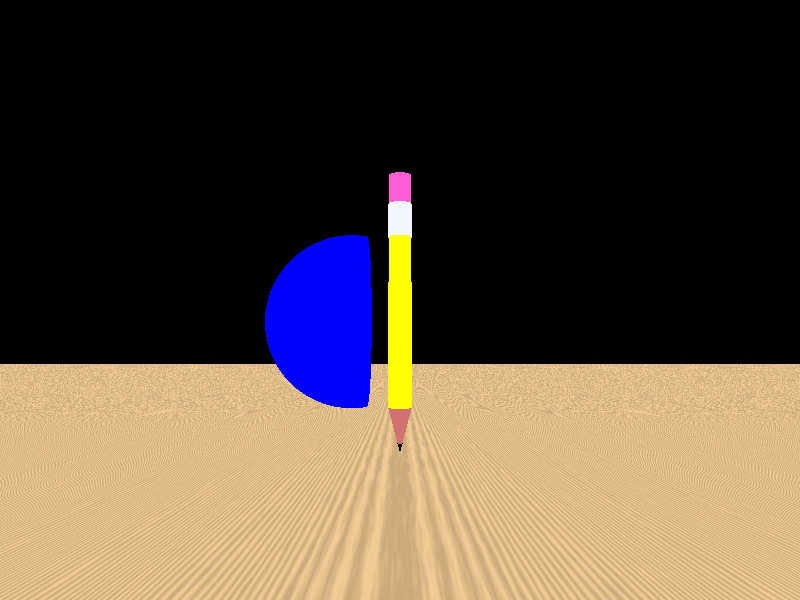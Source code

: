 #include "colors.inc"  
#include "textures.inc"

camera { 

    perspective 
    location <0,0,14>  
    look_at <0,1.5,0>    
    
    }


 plane
    {
    <0, 1, 0>, -2
     texture {
      pigment {
        DMFWood4       // pre-defined in textures.inc
                // scale by the same amount in all
   } 
   
   
    normal { dents .75 scale .25 }
    }
    
}     
 

        

union {   

cylinder { 

    <0,4.5,0>,<0,3.5,0>,.27
     
    texture{
    
        pigment { color SpicyPink }
        
        }
        
        finish { roughness 10 }
        
        }
         
cylinder { 

    <0,3.8,0>,<0,3,0>,.28
     
    texture{
    
        Silver_Metal 
        
        }
        
        finish { ambient .2
      diffuse .6
      phong .85
      phong_size 10
        
        }
              
        }

cylinder {
         <0,3.5,0>,
         <0,-1,0>,
         .27   
          texture{ pigment { color Yellow }
         } 
         }
         
cone {
     <0,-1,0>,
     .27
     <0,-2,0>,
     0  
    pigment { color Brown }
                     
                    
}

 cone {
     <0,-1.8,0>,
     .06
     <0,-2,0>,
     0  
    pigment { color Black }
                     
                    
}  
                    
 normal { dents .75 scale .30 }    
}     


difference {      
sphere  {  
         <1.1,1,0> 
         2
        
        }
           
sphere  {
         <.4,1,0> 
         2
     
        } 
        
        
         pigment { Blue }  
                 finish {
      diffuse .6
      phong .75
      phong_size 25}
        
        
        }    
        
        
light_source { <20, 20, 0> color White} //the light is in place
light_source { <clock+10, 30, -18> color White}  //the light moves behind the camera